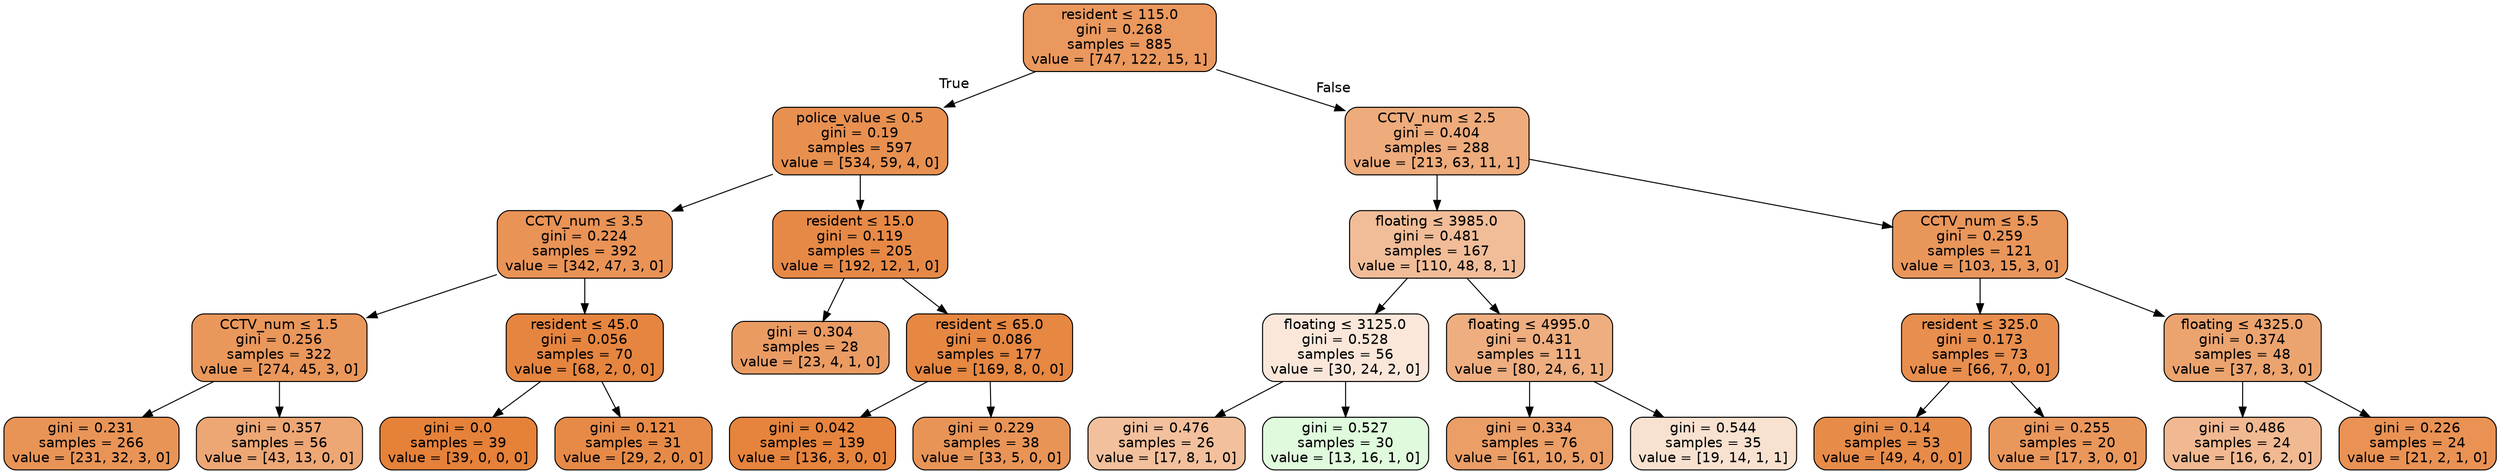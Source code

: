 digraph Tree {
node [shape=box, style="filled, rounded", color="black", fontname=helvetica] ;
edge [fontname=helvetica] ;
0 [label=<resident &le; 115.0<br/>gini = 0.268<br/>samples = 885<br/>value = [747, 122, 15, 1]>, fillcolor="#ea985d"] ;
1 [label=<police_value &le; 0.5<br/>gini = 0.19<br/>samples = 597<br/>value = [534, 59, 4, 0]>, fillcolor="#e89050"] ;
0 -> 1 [labeldistance=2.5, labelangle=45, headlabel="True"] ;
2 [label=<CCTV_num &le; 3.5<br/>gini = 0.224<br/>samples = 392<br/>value = [342, 47, 3, 0]>, fillcolor="#e99356"] ;
1 -> 2 ;
3 [label=<CCTV_num &le; 1.5<br/>gini = 0.256<br/>samples = 322<br/>value = [274, 45, 3, 0]>, fillcolor="#ea975b"] ;
2 -> 3 ;
4 [label=<gini = 0.231<br/>samples = 266<br/>value = [231, 32, 3, 0]>, fillcolor="#e99457"] ;
3 -> 4 ;
5 [label=<gini = 0.357<br/>samples = 56<br/>value = [43, 13, 0, 0]>, fillcolor="#eda775"] ;
3 -> 5 ;
6 [label=<resident &le; 45.0<br/>gini = 0.056<br/>samples = 70<br/>value = [68, 2, 0, 0]>, fillcolor="#e6853f"] ;
2 -> 6 ;
7 [label=<gini = 0.0<br/>samples = 39<br/>value = [39, 0, 0, 0]>, fillcolor="#e58139"] ;
6 -> 7 ;
8 [label=<gini = 0.121<br/>samples = 31<br/>value = [29, 2, 0, 0]>, fillcolor="#e78a47"] ;
6 -> 8 ;
9 [label=<resident &le; 15.0<br/>gini = 0.119<br/>samples = 205<br/>value = [192, 12, 1, 0]>, fillcolor="#e78946"] ;
1 -> 9 ;
10 [label=<gini = 0.304<br/>samples = 28<br/>value = [23, 4, 1, 0]>, fillcolor="#ea9b62"] ;
9 -> 10 ;
11 [label=<resident &le; 65.0<br/>gini = 0.086<br/>samples = 177<br/>value = [169, 8, 0, 0]>, fillcolor="#e68742"] ;
9 -> 11 ;
12 [label=<gini = 0.042<br/>samples = 139<br/>value = [136, 3, 0, 0]>, fillcolor="#e6843d"] ;
11 -> 12 ;
13 [label=<gini = 0.229<br/>samples = 38<br/>value = [33, 5, 0, 0]>, fillcolor="#e99457"] ;
11 -> 13 ;
14 [label=<CCTV_num &le; 2.5<br/>gini = 0.404<br/>samples = 288<br/>value = [213, 63, 11, 1]>, fillcolor="#eeab7b"] ;
0 -> 14 [labeldistance=2.5, labelangle=-45, headlabel="False"] ;
15 [label=<floating &le; 3985.0<br/>gini = 0.481<br/>samples = 167<br/>value = [110, 48, 8, 1]>, fillcolor="#f1bd98"] ;
14 -> 15 ;
16 [label=<floating &le; 3125.0<br/>gini = 0.528<br/>samples = 56<br/>value = [30, 24, 2, 0]>, fillcolor="#fae7da"] ;
15 -> 16 ;
17 [label=<gini = 0.476<br/>samples = 26<br/>value = [17, 8, 1, 0]>, fillcolor="#f2c09c"] ;
16 -> 17 ;
18 [label=<gini = 0.527<br/>samples = 30<br/>value = [13, 16, 1, 0]>, fillcolor="#dffadc"] ;
16 -> 18 ;
19 [label=<floating &le; 4995.0<br/>gini = 0.431<br/>samples = 111<br/>value = [80, 24, 6, 1]>, fillcolor="#eeae80"] ;
15 -> 19 ;
20 [label=<gini = 0.334<br/>samples = 76<br/>value = [61, 10, 5, 0]>, fillcolor="#eb9e66"] ;
19 -> 20 ;
21 [label=<gini = 0.544<br/>samples = 35<br/>value = [19, 14, 1, 1]>, fillcolor="#f9e1d0"] ;
19 -> 21 ;
22 [label=<CCTV_num &le; 5.5<br/>gini = 0.259<br/>samples = 121<br/>value = [103, 15, 3, 0]>, fillcolor="#e9965b"] ;
14 -> 22 ;
23 [label=<resident &le; 325.0<br/>gini = 0.173<br/>samples = 73<br/>value = [66, 7, 0, 0]>, fillcolor="#e88e4e"] ;
22 -> 23 ;
24 [label=<gini = 0.14<br/>samples = 53<br/>value = [49, 4, 0, 0]>, fillcolor="#e78b49"] ;
23 -> 24 ;
25 [label=<gini = 0.255<br/>samples = 20<br/>value = [17, 3, 0, 0]>, fillcolor="#ea975c"] ;
23 -> 25 ;
26 [label=<floating &le; 4325.0<br/>gini = 0.374<br/>samples = 48<br/>value = [37, 8, 3, 0]>, fillcolor="#eca46f"] ;
22 -> 26 ;
27 [label=<gini = 0.486<br/>samples = 24<br/>value = [16, 6, 2, 0]>, fillcolor="#f1b991"] ;
26 -> 27 ;
28 [label=<gini = 0.226<br/>samples = 24<br/>value = [21, 2, 1, 0]>, fillcolor="#e99254"] ;
26 -> 28 ;
}